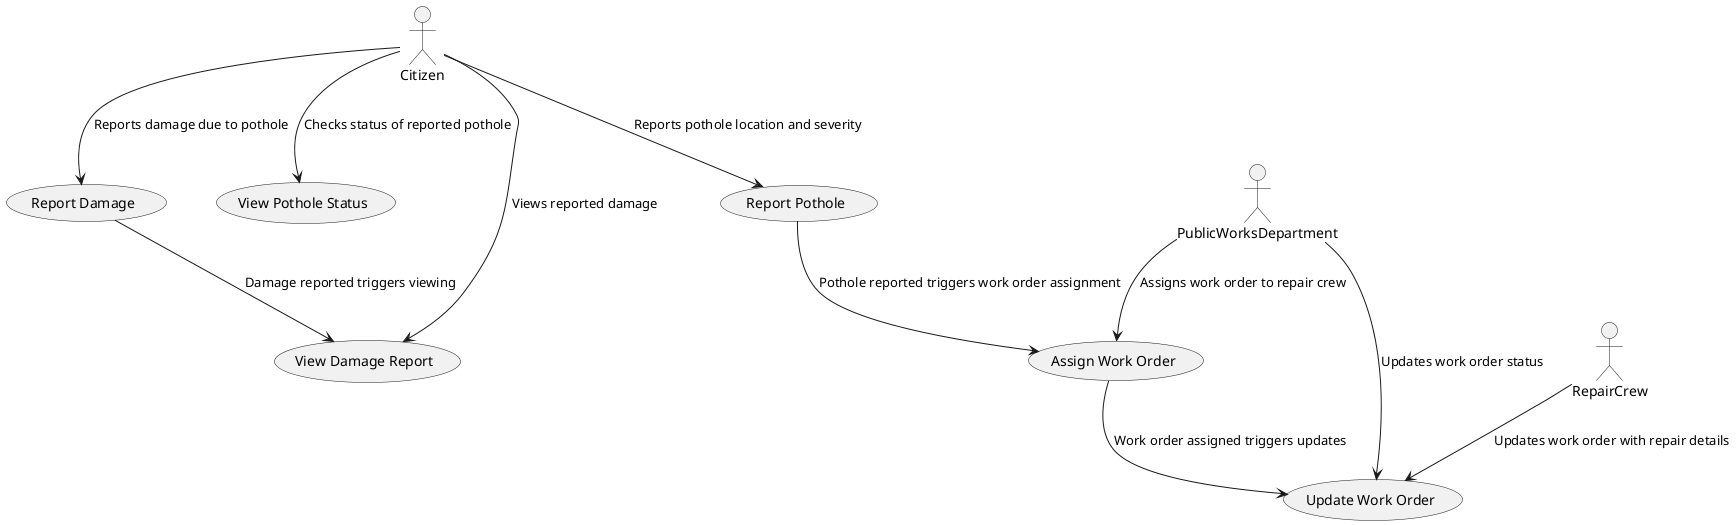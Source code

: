@startuml
actor Citizen
actor PublicWorksDepartment
actor RepairCrew

usecase "Report Pothole" as UC1
usecase "View Pothole Status" as UC2
usecase "Assign Work Order" as UC3
usecase "Update Work Order" as UC4
usecase "Report Damage" as UC5
usecase "View Damage Report" as UC6

Citizen --> UC1 : Reports pothole location and severity
Citizen --> UC2 : Checks status of reported pothole
Citizen --> UC5 : Reports damage due to pothole
Citizen --> UC6 : Views reported damage

PublicWorksDepartment --> UC3 : Assigns work order to repair crew
PublicWorksDepartment --> UC4 : Updates work order status

RepairCrew --> UC4 : Updates work order with repair details

UC1 --> UC3 : Pothole reported triggers work order assignment
UC3 --> UC4 : Work order assigned triggers updates
UC5 --> UC6 : Damage reported triggers viewing

@enduml

